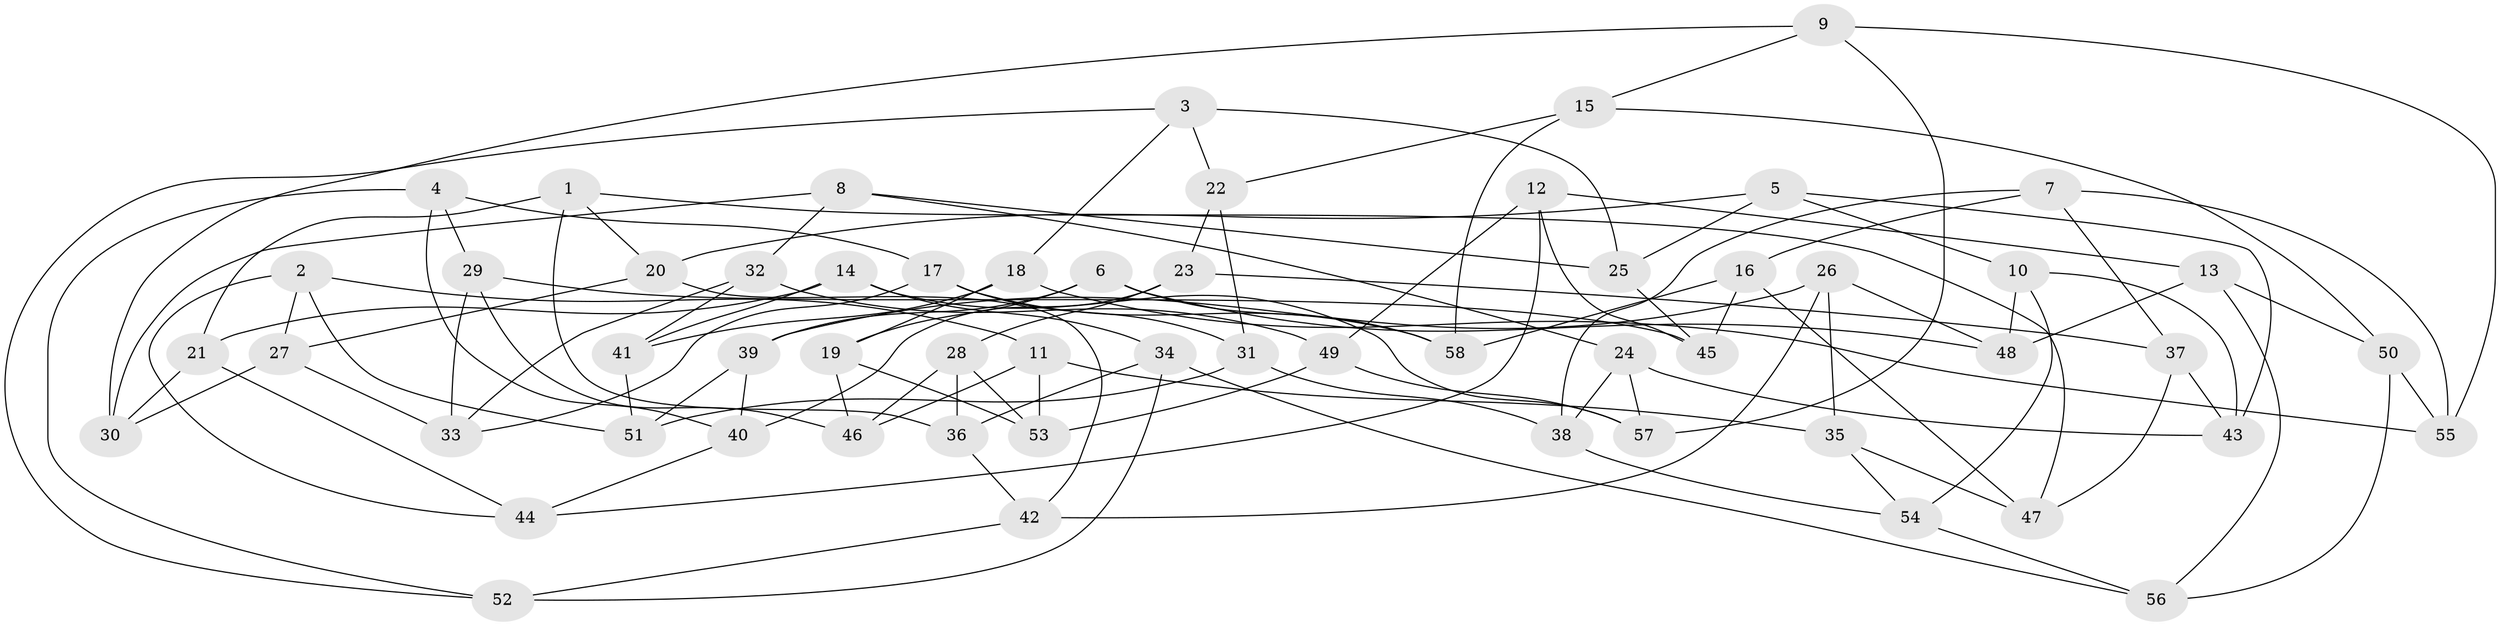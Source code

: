 // coarse degree distribution, {10: 0.041666666666666664, 9: 0.125, 4: 0.4583333333333333, 7: 0.08333333333333333, 3: 0.041666666666666664, 8: 0.08333333333333333, 6: 0.125, 2: 0.041666666666666664}
// Generated by graph-tools (version 1.1) at 2025/53/03/04/25 22:53:33]
// undirected, 58 vertices, 116 edges
graph export_dot {
  node [color=gray90,style=filled];
  1;
  2;
  3;
  4;
  5;
  6;
  7;
  8;
  9;
  10;
  11;
  12;
  13;
  14;
  15;
  16;
  17;
  18;
  19;
  20;
  21;
  22;
  23;
  24;
  25;
  26;
  27;
  28;
  29;
  30;
  31;
  32;
  33;
  34;
  35;
  36;
  37;
  38;
  39;
  40;
  41;
  42;
  43;
  44;
  45;
  46;
  47;
  48;
  49;
  50;
  51;
  52;
  53;
  54;
  55;
  56;
  57;
  58;
  1 -- 20;
  1 -- 36;
  1 -- 47;
  1 -- 21;
  2 -- 27;
  2 -- 51;
  2 -- 44;
  2 -- 11;
  3 -- 18;
  3 -- 25;
  3 -- 52;
  3 -- 22;
  4 -- 52;
  4 -- 40;
  4 -- 17;
  4 -- 29;
  5 -- 10;
  5 -- 43;
  5 -- 25;
  5 -- 20;
  6 -- 39;
  6 -- 48;
  6 -- 58;
  6 -- 19;
  7 -- 16;
  7 -- 55;
  7 -- 38;
  7 -- 37;
  8 -- 24;
  8 -- 30;
  8 -- 25;
  8 -- 32;
  9 -- 15;
  9 -- 30;
  9 -- 55;
  9 -- 57;
  10 -- 43;
  10 -- 48;
  10 -- 54;
  11 -- 53;
  11 -- 46;
  11 -- 35;
  12 -- 45;
  12 -- 49;
  12 -- 44;
  12 -- 13;
  13 -- 56;
  13 -- 50;
  13 -- 48;
  14 -- 21;
  14 -- 57;
  14 -- 41;
  14 -- 34;
  15 -- 58;
  15 -- 22;
  15 -- 50;
  16 -- 58;
  16 -- 45;
  16 -- 47;
  17 -- 31;
  17 -- 58;
  17 -- 33;
  18 -- 19;
  18 -- 55;
  18 -- 41;
  19 -- 53;
  19 -- 46;
  20 -- 42;
  20 -- 27;
  21 -- 30;
  21 -- 44;
  22 -- 31;
  22 -- 23;
  23 -- 40;
  23 -- 37;
  23 -- 28;
  24 -- 57;
  24 -- 43;
  24 -- 38;
  25 -- 45;
  26 -- 48;
  26 -- 35;
  26 -- 42;
  26 -- 39;
  27 -- 30;
  27 -- 33;
  28 -- 36;
  28 -- 53;
  28 -- 46;
  29 -- 33;
  29 -- 45;
  29 -- 46;
  31 -- 38;
  31 -- 51;
  32 -- 41;
  32 -- 33;
  32 -- 49;
  34 -- 56;
  34 -- 36;
  34 -- 52;
  35 -- 47;
  35 -- 54;
  36 -- 42;
  37 -- 47;
  37 -- 43;
  38 -- 54;
  39 -- 51;
  39 -- 40;
  40 -- 44;
  41 -- 51;
  42 -- 52;
  49 -- 57;
  49 -- 53;
  50 -- 56;
  50 -- 55;
  54 -- 56;
}

